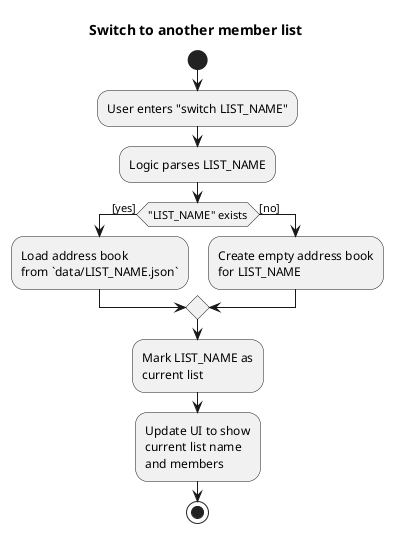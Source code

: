 @startuml
title Switch to another member list

start

:User enters "switch LIST_NAME";

:Logic parses LIST_NAME;

if ("LIST_NAME" exists) then ([yes])
  :Load address book
  from `data/LIST_NAME.json`;
else ([no])
  :Create empty address book
  for LIST_NAME;
endif

:Mark LIST_NAME as
current list;

:Update UI to show
current list name
and members;

stop
@enduml
